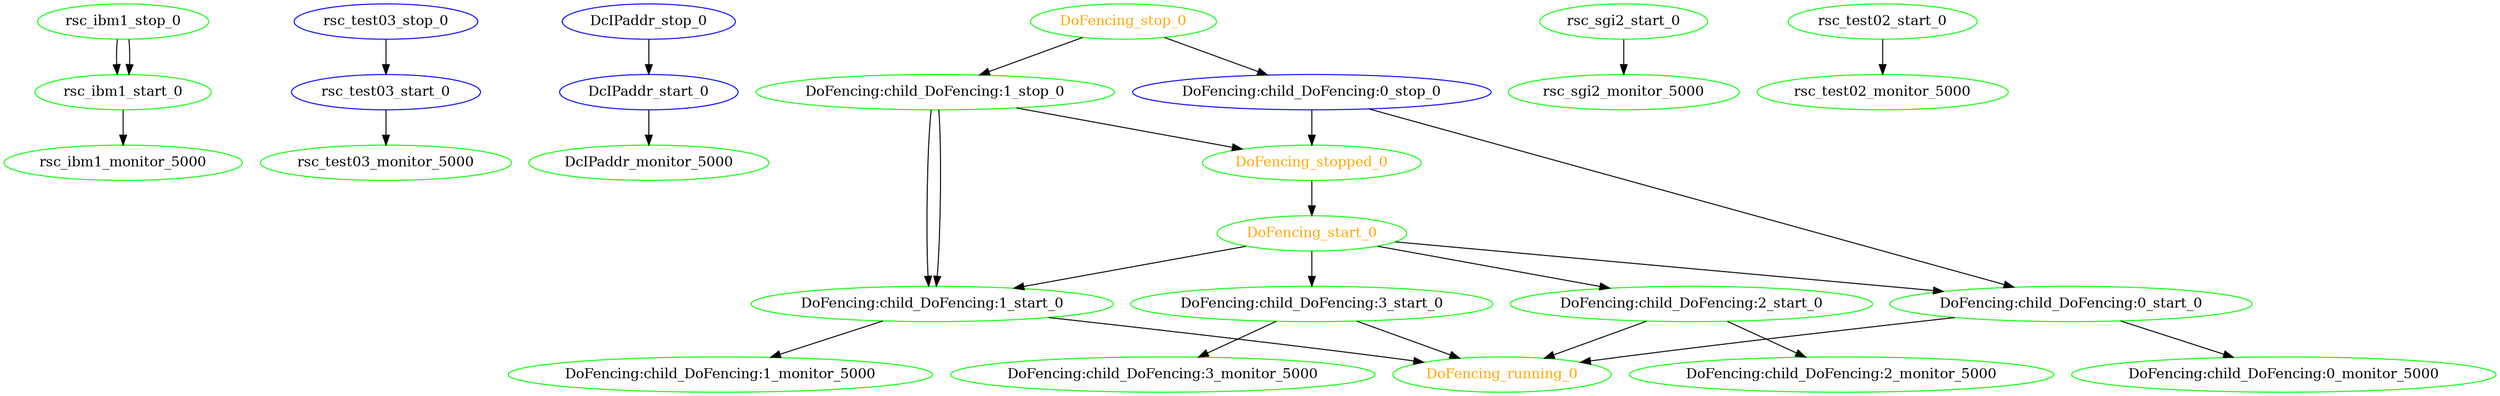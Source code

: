 digraph "g" {
	size = "30,30"
"rsc_ibm1_monitor_5000" [ color="green" ]
"rsc_test03_monitor_5000" [ color="green" ]
"DcIPaddr_monitor_5000" [ color="green" ]
"DoFencing:child_DoFencing:1_start_0" [ color="green" ]
"DoFencing:child_DoFencing:0_start_0" [ color="green" ]
"DcIPaddr_stop_0" [ color="blue" ]
"DcIPaddr_start_0" [ color="blue" ]
"rsc_sgi2_start_0" [ color="green" ]
"rsc_sgi2_monitor_5000" [ color="green" ]
"rsc_ibm1_stop_0" [ color="green" ]
"rsc_ibm1_start_0" [ color="green" ]
"rsc_test02_start_0" [ color="green" ]
"rsc_test02_monitor_5000" [ color="green" ]
"rsc_test03_stop_0" [ color="blue" ]
"rsc_test03_start_0" [ color="blue" ]
"DoFencing:child_DoFencing:0_stop_0" [ color="blue" ]
"DoFencing:child_DoFencing:0_monitor_5000" [ color="green" ]
"DoFencing:child_DoFencing:1_stop_0" [ color="green" ]
"DoFencing:child_DoFencing:1_monitor_5000" [ color="green" ]
"DoFencing:child_DoFencing:2_start_0" [ color="green" ]
"DoFencing:child_DoFencing:2_monitor_5000" [ color="green" ]
"DoFencing:child_DoFencing:3_start_0" [ color="green" ]
"DoFencing:child_DoFencing:3_monitor_5000" [ color="green" ]
"DoFencing_start_0" [ color="green" fontcolor="orange" ]
"DoFencing_running_0" [ color="green" fontcolor="orange" ]
"DoFencing_stop_0" [ color="green" fontcolor="orange" ]
"DoFencing_stopped_0" [ color="green" fontcolor="orange" ]
"rsc_ibm1_start_0" -> "rsc_ibm1_monitor_5000"
"rsc_test03_start_0" -> "rsc_test03_monitor_5000"
"DcIPaddr_start_0" -> "DcIPaddr_monitor_5000"
"DoFencing:child_DoFencing:1_stop_0" -> "DoFencing:child_DoFencing:1_start_0"
"DoFencing:child_DoFencing:1_stop_0" -> "DoFencing:child_DoFencing:1_start_0"
"DoFencing_start_0" -> "DoFencing:child_DoFencing:1_start_0"
"DoFencing:child_DoFencing:0_stop_0" -> "DoFencing:child_DoFencing:0_start_0"
"DoFencing_start_0" -> "DoFencing:child_DoFencing:0_start_0"
"DcIPaddr_stop_0" -> "DcIPaddr_start_0"
"rsc_sgi2_start_0" -> "rsc_sgi2_monitor_5000"
"rsc_ibm1_stop_0" -> "rsc_ibm1_start_0"
"rsc_ibm1_stop_0" -> "rsc_ibm1_start_0"
"rsc_test02_start_0" -> "rsc_test02_monitor_5000"
"rsc_test03_stop_0" -> "rsc_test03_start_0"
"DoFencing_stop_0" -> "DoFencing:child_DoFencing:0_stop_0"
"DoFencing:child_DoFencing:0_start_0" -> "DoFencing:child_DoFencing:0_monitor_5000"
"DoFencing_stop_0" -> "DoFencing:child_DoFencing:1_stop_0"
"DoFencing:child_DoFencing:1_start_0" -> "DoFencing:child_DoFencing:1_monitor_5000"
"DoFencing_start_0" -> "DoFencing:child_DoFencing:2_start_0"
"DoFencing:child_DoFencing:2_start_0" -> "DoFencing:child_DoFencing:2_monitor_5000"
"DoFencing_start_0" -> "DoFencing:child_DoFencing:3_start_0"
"DoFencing:child_DoFencing:3_start_0" -> "DoFencing:child_DoFencing:3_monitor_5000"
"DoFencing_stopped_0" -> "DoFencing_start_0"
"DoFencing:child_DoFencing:1_start_0" -> "DoFencing_running_0"
"DoFencing:child_DoFencing:0_start_0" -> "DoFencing_running_0"
"DoFencing:child_DoFencing:2_start_0" -> "DoFencing_running_0"
"DoFencing:child_DoFencing:3_start_0" -> "DoFencing_running_0"
"DoFencing:child_DoFencing:0_stop_0" -> "DoFencing_stopped_0"
"DoFencing:child_DoFencing:1_stop_0" -> "DoFencing_stopped_0"
}
